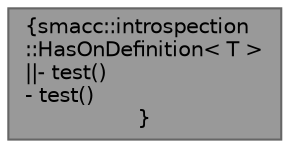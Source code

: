 digraph "smacc::introspection::HasOnDefinition&lt; T &gt;"
{
 // LATEX_PDF_SIZE
  bgcolor="transparent";
  edge [fontname=Helvetica,fontsize=10,labelfontname=Helvetica,labelfontsize=10];
  node [fontname=Helvetica,fontsize=10,shape=box,height=0.2,width=0.4];
  Node1 [label="{smacc::introspection\l::HasOnDefinition\< T \>\n||- test()\l- test()\l}",height=0.2,width=0.4,color="gray40", fillcolor="grey60", style="filled", fontcolor="black",tooltip=" "];
}
